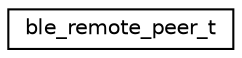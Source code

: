 digraph "Graphical Class Hierarchy"
{
  edge [fontname="Helvetica",fontsize="10",labelfontname="Helvetica",labelfontsize="10"];
  node [fontname="Helvetica",fontsize="10",shape=record];
  rankdir="LR";
  Node1 [label="ble_remote_peer_t",height=0.2,width=0.4,color="black", fillcolor="white", style="filled",URL="$structble__remote__peer__t.html",tooltip="Remote peer connection properties. "];
}
